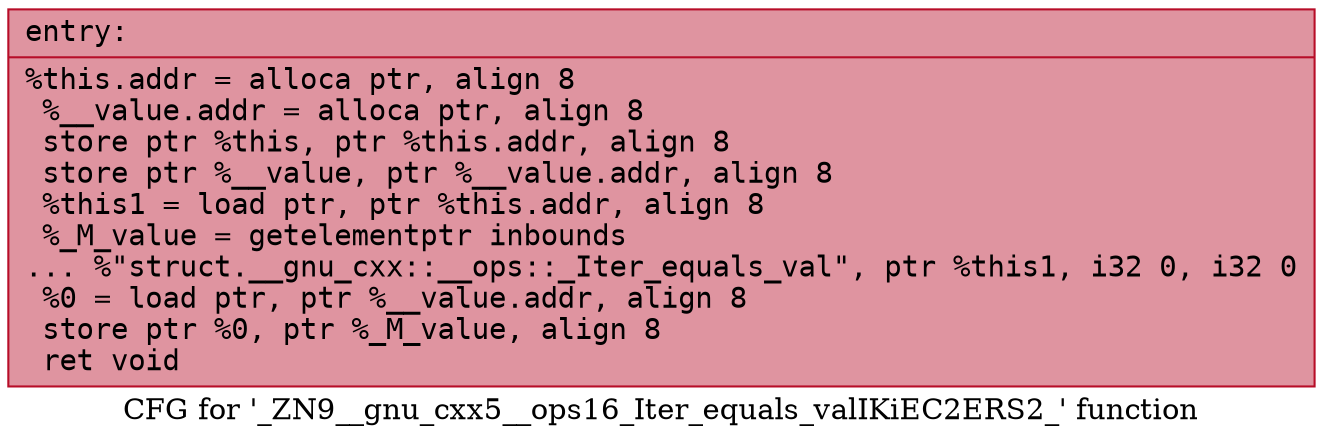 digraph "CFG for '_ZN9__gnu_cxx5__ops16_Iter_equals_valIKiEC2ERS2_' function" {
	label="CFG for '_ZN9__gnu_cxx5__ops16_Iter_equals_valIKiEC2ERS2_' function";

	Node0x56307d702c00 [shape=record,color="#b70d28ff", style=filled, fillcolor="#b70d2870" fontname="Courier",label="{entry:\l|  %this.addr = alloca ptr, align 8\l  %__value.addr = alloca ptr, align 8\l  store ptr %this, ptr %this.addr, align 8\l  store ptr %__value, ptr %__value.addr, align 8\l  %this1 = load ptr, ptr %this.addr, align 8\l  %_M_value = getelementptr inbounds\l... %\"struct.__gnu_cxx::__ops::_Iter_equals_val\", ptr %this1, i32 0, i32 0\l  %0 = load ptr, ptr %__value.addr, align 8\l  store ptr %0, ptr %_M_value, align 8\l  ret void\l}"];
}
